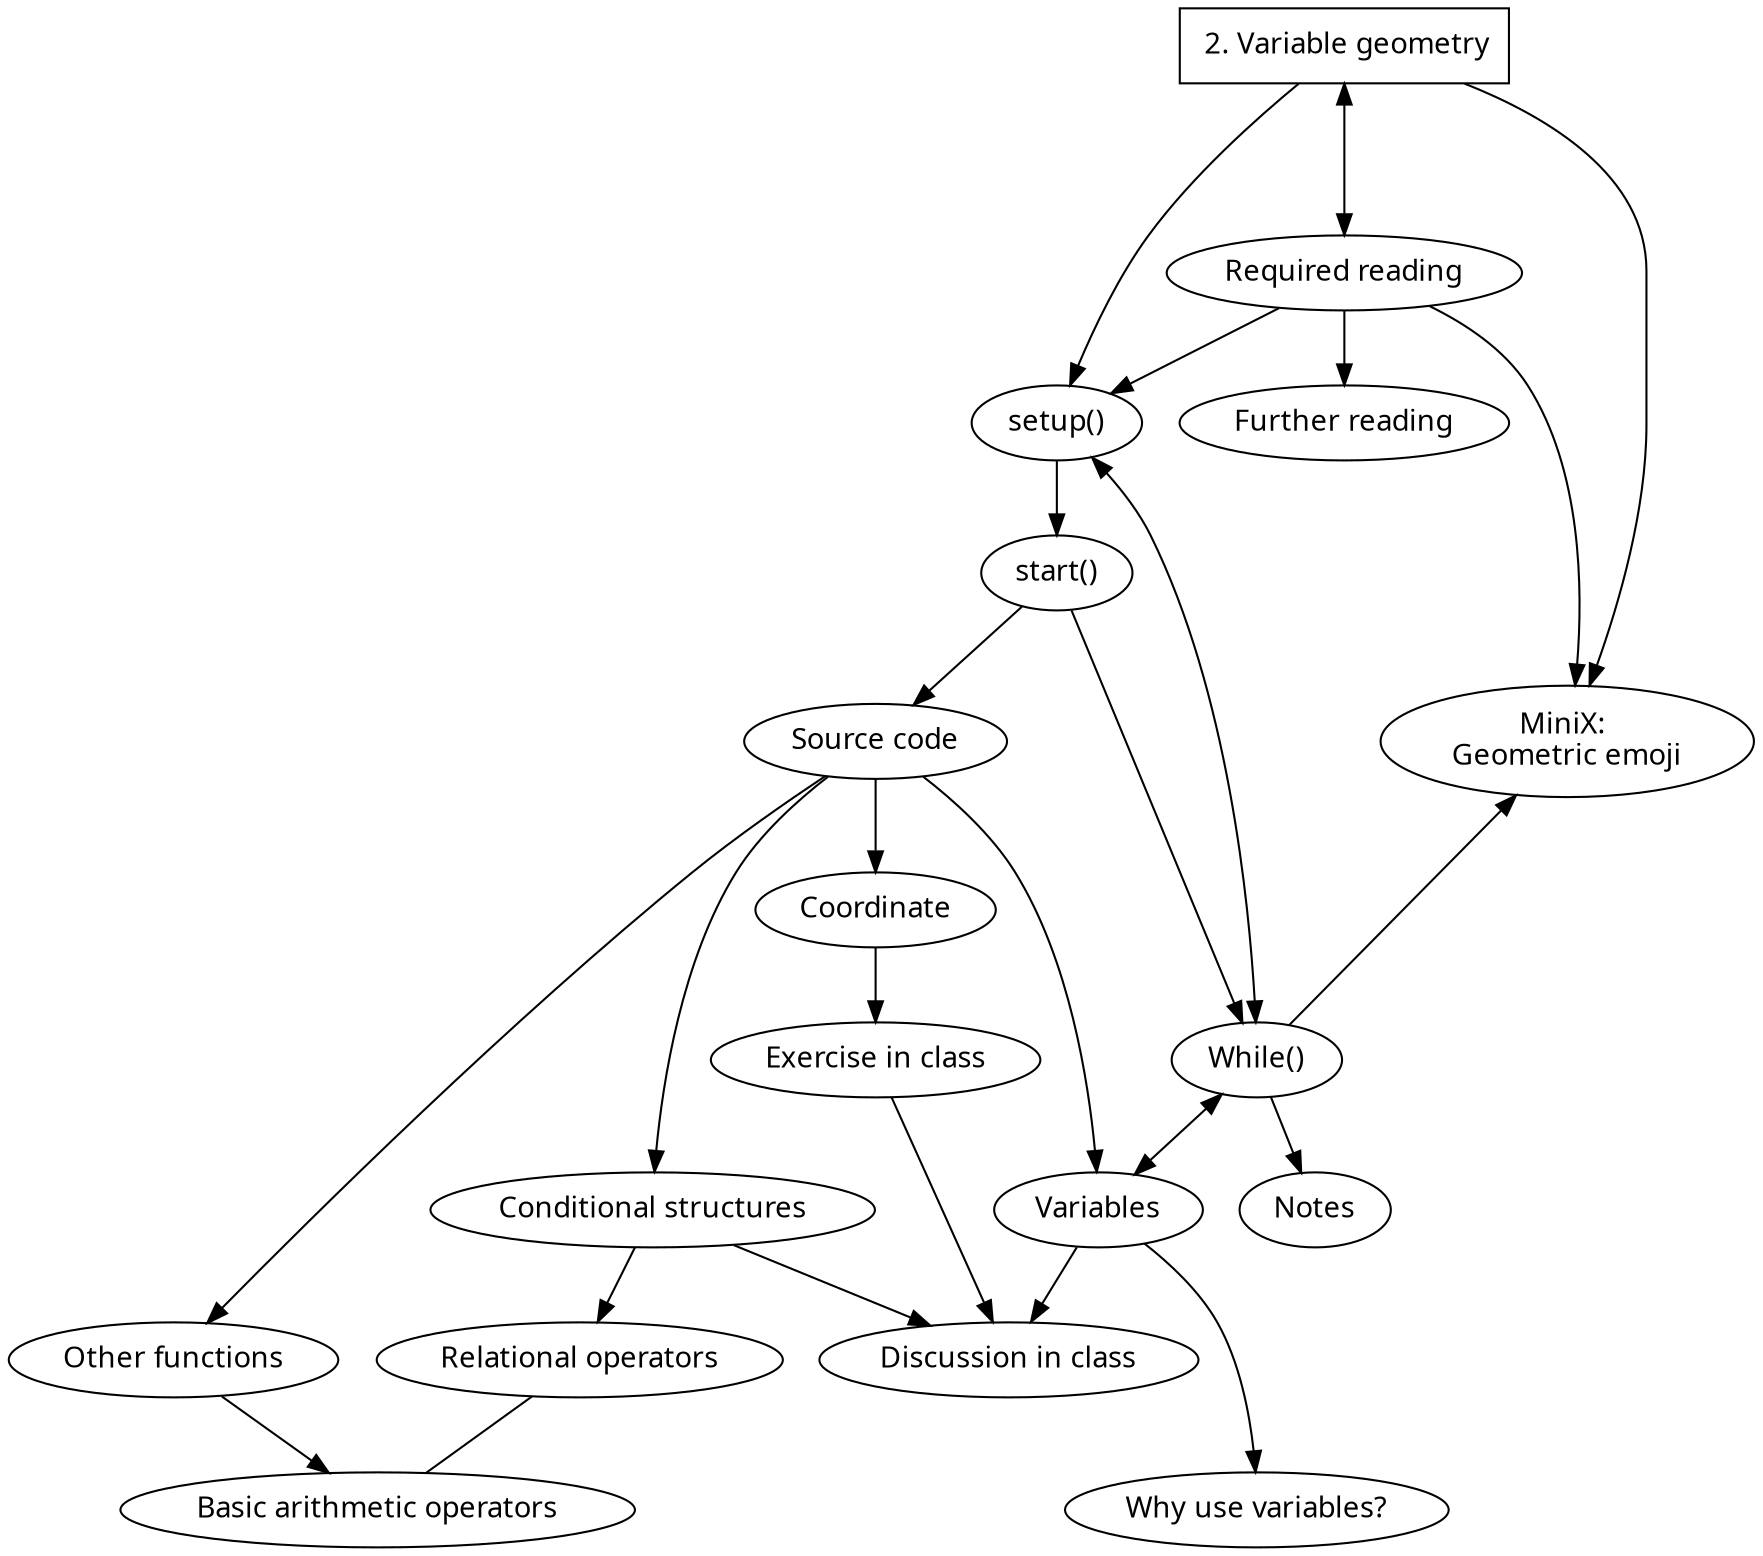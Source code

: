 digraph G {

node[fontname="Hershey-Noailles-help-me"]

//labels
GS [
label=" 2. Variable geometry",
style=bold,
shape=rectangle,
penwidth="1pt"
]

SU [label="setup()"]
ST [label="start()"]
SC [label="Source code"]
CO [label="Coordinate"]
EiC [label="Exercise in class"]
VB [label="Variables"]
YVB [label="Why use variables?"]
OF [label="Other functions"]
BAO [label="Basic arithmetic operators"]
CS [label="Conditional structures"]
RO [label="Relational operators"]
DiC [label="Discussion in class"]
MW [label="While()"]
MX [label="MiniX: \nGeometric emoji"]
RR [label="Required reading"]
FR [label="Further reading"]
Notes [label="Notes"]

//rank
{rank = same; MW, EiC}
{rank = same; SC, MX}
{rank = same; OF, DiC}

//graph
GS -> MX;
GS -> RR[dir=both, minlen=2];
SU -> MW [dir=both];
MW -> VB[dir=both];
RO -> BAO[dir=none];
GS -> SU -> ST -> SC;
SC -> CO -> EiC;
SC -> VB;
VB -> YVB[minlen=2];
SC -> OF -> BAO;
SC -> CS[minlen=2];
CS -> RO ;
EiC, VB, CS -> DiC;
ST -> MW -> Notes;
MW -> MX;
RR -> MX, SU;
RR -> FR;
}
